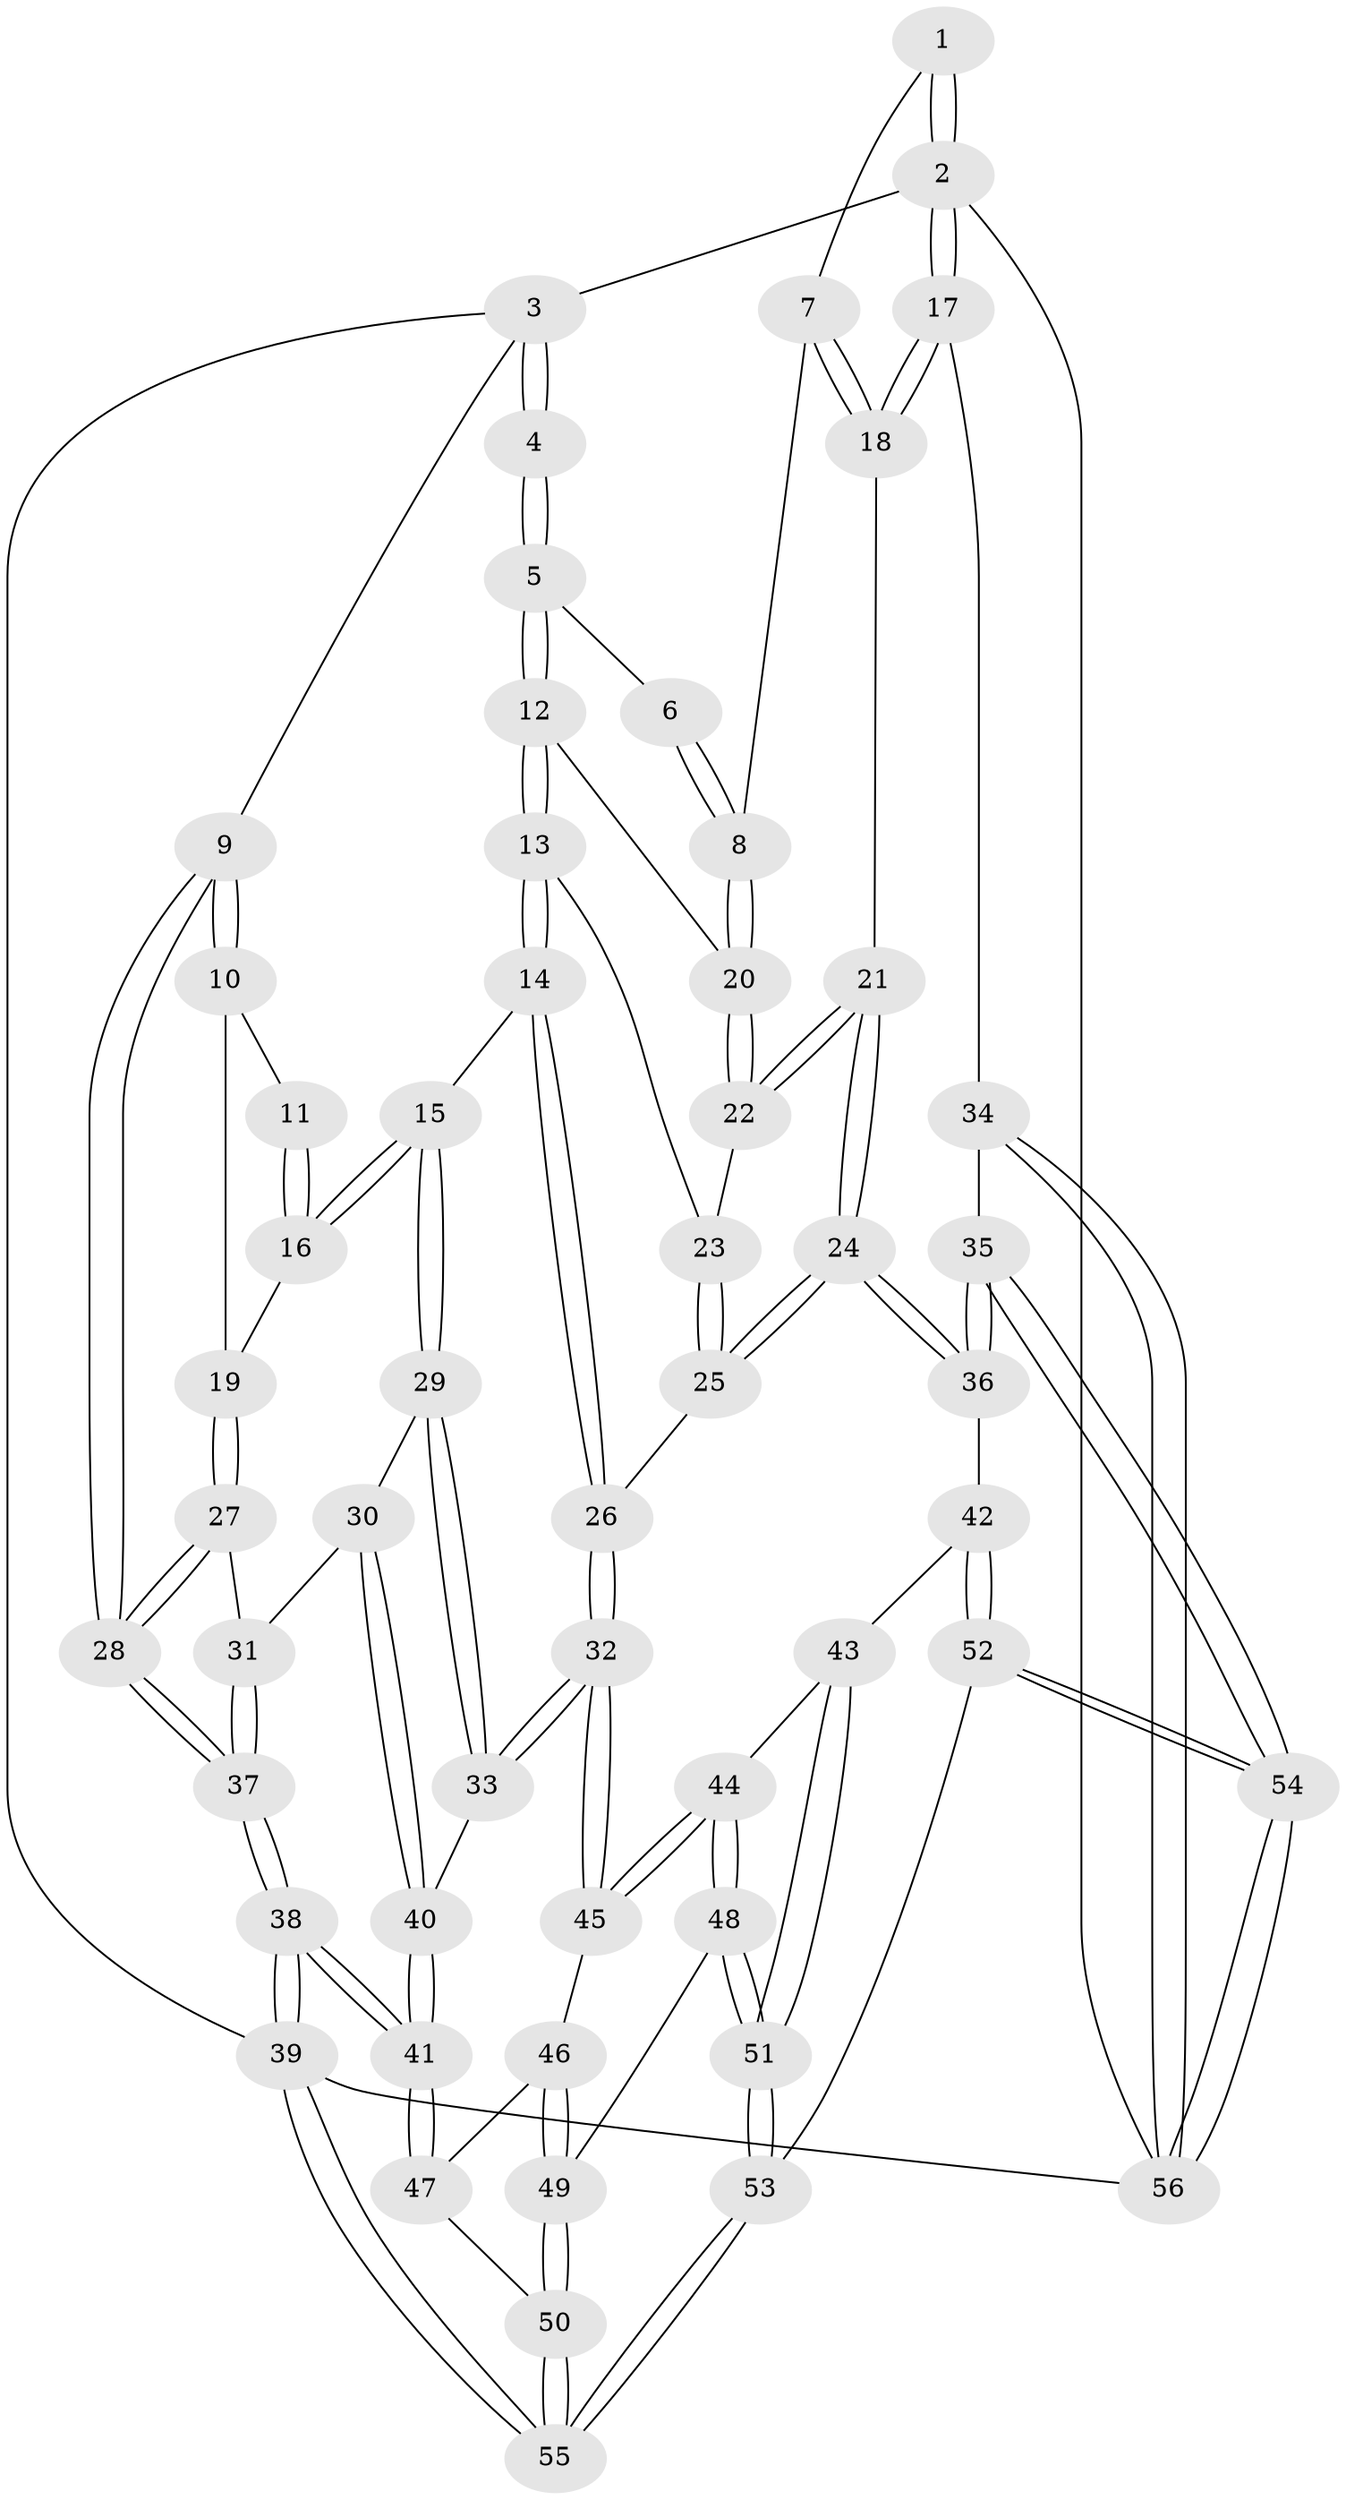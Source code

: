 // coarse degree distribution, {3: 0.1282051282051282, 6: 0.10256410256410256, 5: 0.38461538461538464, 4: 0.38461538461538464}
// Generated by graph-tools (version 1.1) at 2025/52/02/27/25 19:52:39]
// undirected, 56 vertices, 137 edges
graph export_dot {
graph [start="1"]
  node [color=gray90,style=filled];
  1 [pos="+1+0"];
  2 [pos="+1+0"];
  3 [pos="+0+0"];
  4 [pos="+0.27388333195080855+0"];
  5 [pos="+0.5660301158692401+0"];
  6 [pos="+0.9468388634636798+0"];
  7 [pos="+0.9133411370288921+0.07213946993051357"];
  8 [pos="+0.8297340986094017+0.09422920034860537"];
  9 [pos="+0+0"];
  10 [pos="+0.08254398512795114+0.08039503837800498"];
  11 [pos="+0.2480948904270557+0"];
  12 [pos="+0.5696913803590151+0"];
  13 [pos="+0.4655754405017514+0.20055970659532021"];
  14 [pos="+0.41877881063135375+0.23996165060030694"];
  15 [pos="+0.26267078640126135+0.24996614880544044"];
  16 [pos="+0.2241997460155394+0.22171632788507334"];
  17 [pos="+1+0.2513049971644445"];
  18 [pos="+1+0.25763265904814414"];
  19 [pos="+0.2228017968708096+0.2215680340184371"];
  20 [pos="+0.7667427562174526+0.14116876485908603"];
  21 [pos="+0.8720868647540877+0.30570857128106554"];
  22 [pos="+0.7808033444022044+0.21372900532146763"];
  23 [pos="+0.6092550867320478+0.2555584587461633"];
  24 [pos="+0.7669450301292287+0.5310665496129964"];
  25 [pos="+0.6821062688088038+0.48816204835578175"];
  26 [pos="+0.49693346995482146+0.4627493573879756"];
  27 [pos="+0+0.3042224519629565"];
  28 [pos="+0+0.2885185619866683"];
  29 [pos="+0.2276507310358366+0.43506313274045616"];
  30 [pos="+0.11823546757337668+0.4722573325188932"];
  31 [pos="+0.09239657771368841+0.46922520311065785"];
  32 [pos="+0.37680589214791277+0.5953524590243259"];
  33 [pos="+0.30785149967141334+0.5575947833967523"];
  34 [pos="+1+0.7585514820221683"];
  35 [pos="+0.834707728748666+0.6717640210219876"];
  36 [pos="+0.8071011944615406+0.6565295268328334"];
  37 [pos="+0+0.9481247425090592"];
  38 [pos="+0+0.9896350693768394"];
  39 [pos="+0+1"];
  40 [pos="+0.1329469938779137+0.6456173151163568"];
  41 [pos="+0.0001216460397926936+0.8127443759088028"];
  42 [pos="+0.6829290714030879+0.7278439465116235"];
  43 [pos="+0.5514917548082813+0.7482956075827117"];
  44 [pos="+0.4710181498263155+0.704491699767955"];
  45 [pos="+0.3900213495140353+0.6486540945601267"];
  46 [pos="+0.32626287137026283+0.7248806192672543"];
  47 [pos="+0.21532412579217552+0.7689058076375642"];
  48 [pos="+0.3604434413502254+0.9055495097505245"];
  49 [pos="+0.3547269456265241+0.9058658880755769"];
  50 [pos="+0.338429804209872+0.9175512130871991"];
  51 [pos="+0.4848985550267819+0.9166908913203007"];
  52 [pos="+0.628178165090944+1"];
  53 [pos="+0.6191152035493729+1"];
  54 [pos="+0.7556862470487046+1"];
  55 [pos="+0+1"];
  56 [pos="+1+1"];
  1 -- 2;
  1 -- 2;
  1 -- 7;
  2 -- 3;
  2 -- 17;
  2 -- 17;
  2 -- 56;
  3 -- 4;
  3 -- 4;
  3 -- 9;
  3 -- 39;
  4 -- 5;
  4 -- 5;
  5 -- 6;
  5 -- 12;
  5 -- 12;
  6 -- 8;
  6 -- 8;
  7 -- 8;
  7 -- 18;
  7 -- 18;
  8 -- 20;
  8 -- 20;
  9 -- 10;
  9 -- 10;
  9 -- 28;
  9 -- 28;
  10 -- 11;
  10 -- 19;
  11 -- 16;
  11 -- 16;
  12 -- 13;
  12 -- 13;
  12 -- 20;
  13 -- 14;
  13 -- 14;
  13 -- 23;
  14 -- 15;
  14 -- 26;
  14 -- 26;
  15 -- 16;
  15 -- 16;
  15 -- 29;
  15 -- 29;
  16 -- 19;
  17 -- 18;
  17 -- 18;
  17 -- 34;
  18 -- 21;
  19 -- 27;
  19 -- 27;
  20 -- 22;
  20 -- 22;
  21 -- 22;
  21 -- 22;
  21 -- 24;
  21 -- 24;
  22 -- 23;
  23 -- 25;
  23 -- 25;
  24 -- 25;
  24 -- 25;
  24 -- 36;
  24 -- 36;
  25 -- 26;
  26 -- 32;
  26 -- 32;
  27 -- 28;
  27 -- 28;
  27 -- 31;
  28 -- 37;
  28 -- 37;
  29 -- 30;
  29 -- 33;
  29 -- 33;
  30 -- 31;
  30 -- 40;
  30 -- 40;
  31 -- 37;
  31 -- 37;
  32 -- 33;
  32 -- 33;
  32 -- 45;
  32 -- 45;
  33 -- 40;
  34 -- 35;
  34 -- 56;
  34 -- 56;
  35 -- 36;
  35 -- 36;
  35 -- 54;
  35 -- 54;
  36 -- 42;
  37 -- 38;
  37 -- 38;
  38 -- 39;
  38 -- 39;
  38 -- 41;
  38 -- 41;
  39 -- 55;
  39 -- 55;
  39 -- 56;
  40 -- 41;
  40 -- 41;
  41 -- 47;
  41 -- 47;
  42 -- 43;
  42 -- 52;
  42 -- 52;
  43 -- 44;
  43 -- 51;
  43 -- 51;
  44 -- 45;
  44 -- 45;
  44 -- 48;
  44 -- 48;
  45 -- 46;
  46 -- 47;
  46 -- 49;
  46 -- 49;
  47 -- 50;
  48 -- 49;
  48 -- 51;
  48 -- 51;
  49 -- 50;
  49 -- 50;
  50 -- 55;
  50 -- 55;
  51 -- 53;
  51 -- 53;
  52 -- 53;
  52 -- 54;
  52 -- 54;
  53 -- 55;
  53 -- 55;
  54 -- 56;
  54 -- 56;
}
